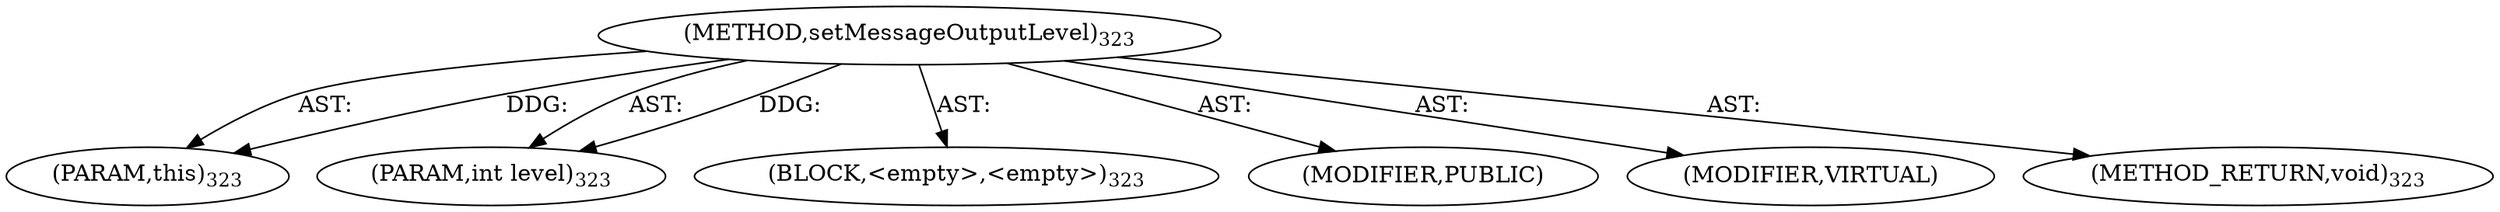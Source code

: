 digraph "setMessageOutputLevel" {  
"111669149706" [label = <(METHOD,setMessageOutputLevel)<SUB>323</SUB>> ]
"115964117017" [label = <(PARAM,this)<SUB>323</SUB>> ]
"115964117018" [label = <(PARAM,int level)<SUB>323</SUB>> ]
"25769803828" [label = <(BLOCK,&lt;empty&gt;,&lt;empty&gt;)<SUB>323</SUB>> ]
"133143986198" [label = <(MODIFIER,PUBLIC)> ]
"133143986199" [label = <(MODIFIER,VIRTUAL)> ]
"128849018890" [label = <(METHOD_RETURN,void)<SUB>323</SUB>> ]
  "111669149706" -> "115964117017"  [ label = "AST: "] 
  "111669149706" -> "115964117018"  [ label = "AST: "] 
  "111669149706" -> "25769803828"  [ label = "AST: "] 
  "111669149706" -> "133143986198"  [ label = "AST: "] 
  "111669149706" -> "133143986199"  [ label = "AST: "] 
  "111669149706" -> "128849018890"  [ label = "AST: "] 
  "111669149706" -> "115964117017"  [ label = "DDG: "] 
  "111669149706" -> "115964117018"  [ label = "DDG: "] 
}
